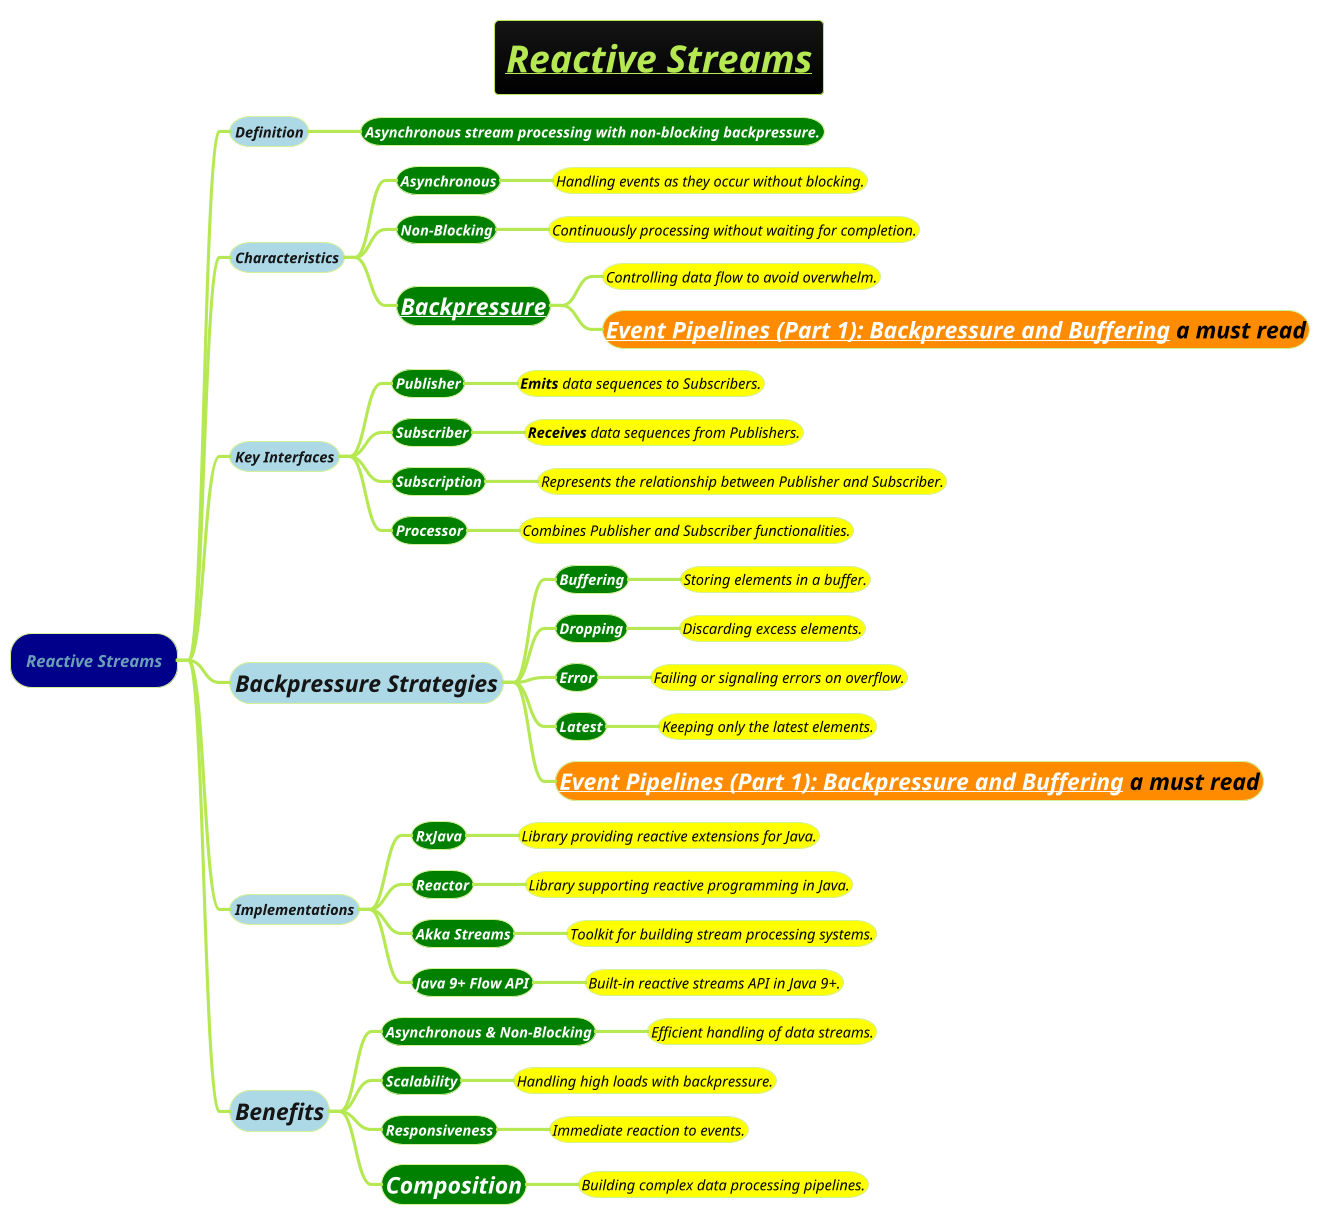 @startmindmap
title =<i><b><u>Reactive Streams
!theme hacker

*[#darkblue] <i>Reactive Streams
**[#lightblue] <i><color #blac><size:14>Definition
***[#green] <b><i><color #white><size:14>Asynchronous stream processing with non-blocking backpressure.
**[#lightblue] <i><color #blac><size:14>Characteristics
***[#green] <b><i><color #white><size:14>Asynchronous
****[#yellow] <i><color #black><size:14>Handling events as they occur without blocking.
***[#green] <b><i><color #white><size:14>Non-Blocking
****[#yellow] <i><color #black><size:14>Continuously processing without waiting for completion.
***[#green] <b><i><color #white><size:22>[[docs/3-programming-languages/Venkat-Subramaniam/gif/stream-aggregation.adoc Backpressure]]
****[#yellow] <i><color #black><size:14>Controlling data flow to avoid overwhelm.
****[#darkorange] <i><color #black><size:22><b>[[https://zendesk.engineering/event-pipelines-part-1-backpressure-and-buffering-1bba0ed3451e Event Pipelines (Part 1): Backpressure and Buffering]] a must read
**[#lightblue] <i><color #blac><size:14>Key Interfaces
***[#green] <b><i><color #white><size:14>Publisher
****[#yellow] <i><color #black><size:14>**Emits** data sequences to Subscribers.
***[#green] <b><i><color #white><size:14>Subscriber
****[#yellow] <i><color #black><size:14>**Receives** data sequences from Publishers.
***[#green] <b><i><color #white><size:14>Subscription
****[#yellow] <i><color #black><size:14>Represents the relationship between Publisher and Subscriber.
***[#green] <b><i><color #white><size:14>Processor
****[#yellow] <i><color #black><size:14>Combines Publisher and Subscriber functionalities.
**[#lightblue] <i><color #blac><size:22>Backpressure Strategies
***[#green] <b><i><color #white><size:14>Buffering
****[#yellow] <i><color #black><size:14>Storing elements in a buffer.
***[#green] <b><i><color #white><size:14>Dropping
****[#yellow] <i><color #black><size:14>Discarding excess elements.
***[#green] <b><i><color #white><size:14>Error
****[#yellow] <i><color #black><size:14>Failing or signaling errors on overflow.
***[#green] <b><i><color #white><size:14>Latest
****[#yellow] <i><color #black><size:14>Keeping only the latest elements.
***[#darkorange] <i><color #black><size:22><b>[[https://zendesk.engineering/event-pipelines-part-1-backpressure-and-buffering-1bba0ed3451e Event Pipelines (Part 1): Backpressure and Buffering]] a must read
**[#lightblue] <i><color #blac><size:14>Implementations
***[#green] <b><i><color #white><size:14>RxJava
****[#yellow] <i><color #black><size:14>Library providing reactive extensions for Java.
***[#green] <b><i><color #white><size:14>Reactor
****[#yellow] <i><color #black><size:14>Library supporting reactive programming in Java.
***[#green] <b><i><color #white><size:14>Akka Streams
****[#yellow] <i><color #black><size:14>Toolkit for building stream processing systems.
***[#green] <b><i><color #white><size:14>Java 9+ Flow API
****[#yellow] <i><color #black><size:14>Built-in reactive streams API in Java 9+.
**[#lightblue] <i><color #blac><size:22>Benefits
***[#green] <b><i><color #white><size:14>Asynchronous & Non-Blocking
****[#yellow] <i><color #black><size:14>Efficient handling of data streams.
***[#green] <b><i><color #white><size:14>Scalability
****[#yellow] <i><color #black><size:14>Handling high loads with backpressure.
***[#green] <b><i><color #white><size:14>Responsiveness
****[#yellow] <i><color #black><size:14>Immediate reaction to events.
***[#green] <b><i><color #white><size:22>Composition
****[#yellow] <i><color #black><size:14>Building complex data processing pipelines.
@endmindmap
